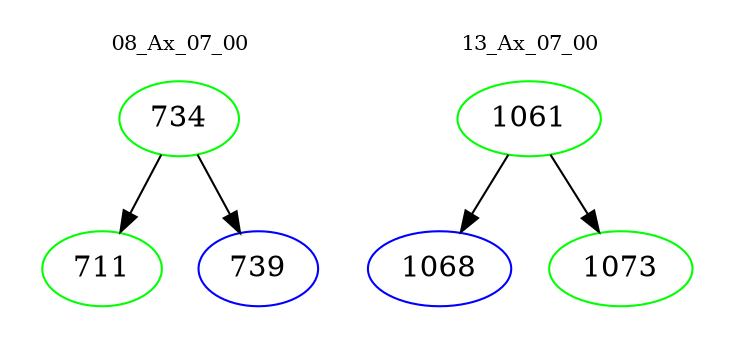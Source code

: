 digraph{
subgraph cluster_0 {
color = white
label = "08_Ax_07_00";
fontsize=10;
T0_734 [label="734", color="green"]
T0_734 -> T0_711 [color="black"]
T0_711 [label="711", color="green"]
T0_734 -> T0_739 [color="black"]
T0_739 [label="739", color="blue"]
}
subgraph cluster_1 {
color = white
label = "13_Ax_07_00";
fontsize=10;
T1_1061 [label="1061", color="green"]
T1_1061 -> T1_1068 [color="black"]
T1_1068 [label="1068", color="blue"]
T1_1061 -> T1_1073 [color="black"]
T1_1073 [label="1073", color="green"]
}
}
